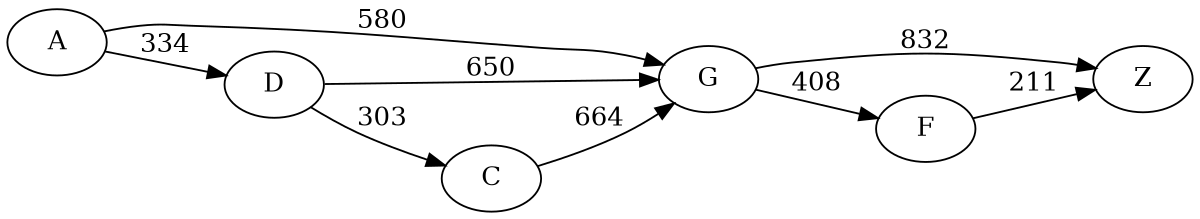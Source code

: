 digraph G {
	rankdir=LR size="8,5"
	A
	G
	A -> G [label=580]
	A
	D
	A -> D [label=334]
	G
	Z
	G -> Z [label=832]
	G
	F
	G -> F [label=408]
	D
	G
	D -> G [label=650]
	D
	C
	D -> C [label=303]
	F
	Z
	F -> Z [label=211]
	C
	G
	C -> G [label=664]
}
